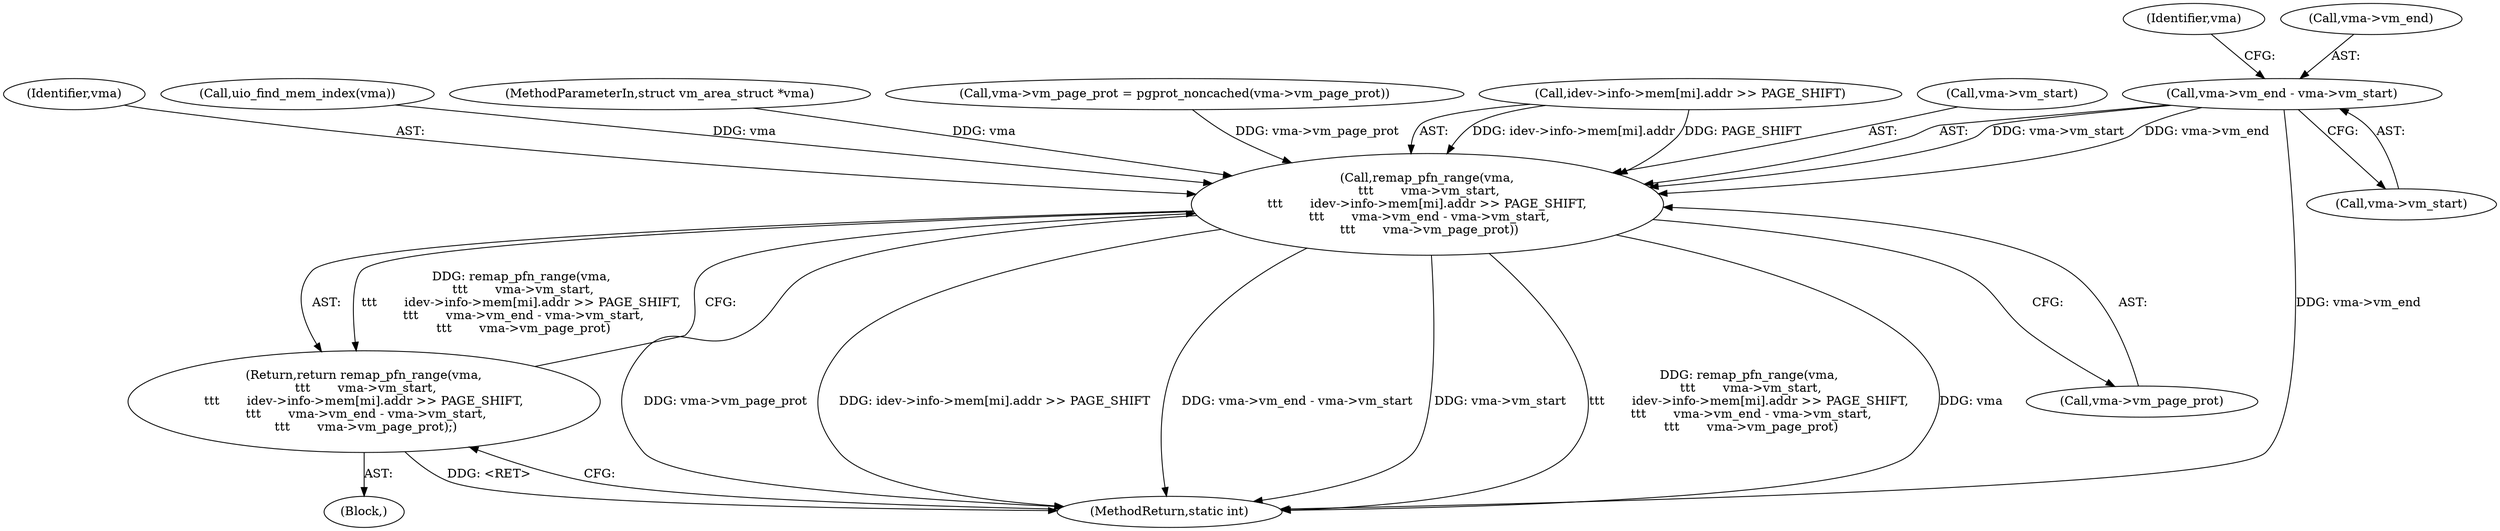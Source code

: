 digraph "0_linux_7314e613d5ff9f0934f7a0f74ed7973b903315d1@pointer" {
"1000152" [label="(Call,vma->vm_end - vma->vm_start)"];
"1000136" [label="(Call,remap_pfn_range(vma,\n \t\t\t       vma->vm_start,\n\t\t\t       idev->info->mem[mi].addr >> PAGE_SHIFT,\n \t\t\t       vma->vm_end - vma->vm_start,\n \t\t\t       vma->vm_page_prot))"];
"1000135" [label="(Return,return remap_pfn_range(vma,\n \t\t\t       vma->vm_start,\n\t\t\t       idev->info->mem[mi].addr >> PAGE_SHIFT,\n \t\t\t       vma->vm_end - vma->vm_start,\n \t\t\t       vma->vm_page_prot);)"];
"1000162" [label="(MethodReturn,static int)"];
"1000102" [label="(Block,)"];
"1000156" [label="(Call,vma->vm_start)"];
"1000160" [label="(Identifier,vma)"];
"1000137" [label="(Identifier,vma)"];
"1000135" [label="(Return,return remap_pfn_range(vma,\n \t\t\t       vma->vm_start,\n\t\t\t       idev->info->mem[mi].addr >> PAGE_SHIFT,\n \t\t\t       vma->vm_end - vma->vm_start,\n \t\t\t       vma->vm_page_prot);)"];
"1000152" [label="(Call,vma->vm_end - vma->vm_start)"];
"1000153" [label="(Call,vma->vm_end)"];
"1000159" [label="(Call,vma->vm_page_prot)"];
"1000112" [label="(Call,uio_find_mem_index(vma))"];
"1000101" [label="(MethodParameterIn,struct vm_area_struct *vma)"];
"1000127" [label="(Call,vma->vm_page_prot = pgprot_noncached(vma->vm_page_prot))"];
"1000141" [label="(Call,idev->info->mem[mi].addr >> PAGE_SHIFT)"];
"1000136" [label="(Call,remap_pfn_range(vma,\n \t\t\t       vma->vm_start,\n\t\t\t       idev->info->mem[mi].addr >> PAGE_SHIFT,\n \t\t\t       vma->vm_end - vma->vm_start,\n \t\t\t       vma->vm_page_prot))"];
"1000138" [label="(Call,vma->vm_start)"];
"1000152" -> "1000136"  [label="AST: "];
"1000152" -> "1000156"  [label="CFG: "];
"1000153" -> "1000152"  [label="AST: "];
"1000156" -> "1000152"  [label="AST: "];
"1000160" -> "1000152"  [label="CFG: "];
"1000152" -> "1000162"  [label="DDG: vma->vm_end"];
"1000152" -> "1000136"  [label="DDG: vma->vm_start"];
"1000152" -> "1000136"  [label="DDG: vma->vm_end"];
"1000136" -> "1000135"  [label="AST: "];
"1000136" -> "1000159"  [label="CFG: "];
"1000137" -> "1000136"  [label="AST: "];
"1000138" -> "1000136"  [label="AST: "];
"1000141" -> "1000136"  [label="AST: "];
"1000159" -> "1000136"  [label="AST: "];
"1000135" -> "1000136"  [label="CFG: "];
"1000136" -> "1000162"  [label="DDG: vma->vm_page_prot"];
"1000136" -> "1000162"  [label="DDG: idev->info->mem[mi].addr >> PAGE_SHIFT"];
"1000136" -> "1000162"  [label="DDG: vma->vm_end - vma->vm_start"];
"1000136" -> "1000162"  [label="DDG: vma->vm_start"];
"1000136" -> "1000162"  [label="DDG: remap_pfn_range(vma,\n \t\t\t       vma->vm_start,\n\t\t\t       idev->info->mem[mi].addr >> PAGE_SHIFT,\n \t\t\t       vma->vm_end - vma->vm_start,\n \t\t\t       vma->vm_page_prot)"];
"1000136" -> "1000162"  [label="DDG: vma"];
"1000136" -> "1000135"  [label="DDG: remap_pfn_range(vma,\n \t\t\t       vma->vm_start,\n\t\t\t       idev->info->mem[mi].addr >> PAGE_SHIFT,\n \t\t\t       vma->vm_end - vma->vm_start,\n \t\t\t       vma->vm_page_prot)"];
"1000112" -> "1000136"  [label="DDG: vma"];
"1000101" -> "1000136"  [label="DDG: vma"];
"1000141" -> "1000136"  [label="DDG: idev->info->mem[mi].addr"];
"1000141" -> "1000136"  [label="DDG: PAGE_SHIFT"];
"1000127" -> "1000136"  [label="DDG: vma->vm_page_prot"];
"1000135" -> "1000102"  [label="AST: "];
"1000162" -> "1000135"  [label="CFG: "];
"1000135" -> "1000162"  [label="DDG: <RET>"];
}
